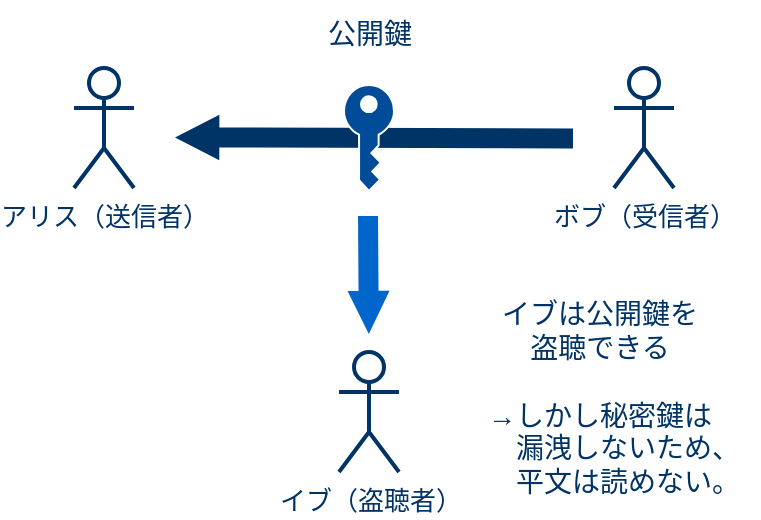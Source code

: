 <mxfile version="13.1.3">
    <diagram id="6hGFLwfOUW9BJ-s0fimq" name="Page-1">
        <mxGraphModel dx="657" dy="1000" grid="1" gridSize="10" guides="1" tooltips="1" connect="1" arrows="1" fold="1" page="1" pageScale="1" pageWidth="1169" pageHeight="827" math="0" shadow="0">
            <root>
                <mxCell id="0"/>
                <mxCell id="1" parent="0"/>
                <mxCell id="2" value="&lt;font color=&quot;#003366&quot; style=&quot;font-size: 13px&quot;&gt;アリス（送信者）&lt;/font&gt;" style="shape=umlActor;verticalLabelPosition=bottom;labelBackgroundColor=#ffffff;verticalAlign=top;html=1;outlineConnect=0;strokeColor=#003366;strokeWidth=2;" parent="1" vertex="1">
                    <mxGeometry x="160" y="280" width="30" height="60" as="geometry"/>
                </mxCell>
                <mxCell id="3" value="&lt;font color=&quot;#003366&quot; style=&quot;font-size: 13px&quot;&gt;ボブ（受信者）&lt;/font&gt;" style="shape=umlActor;verticalLabelPosition=bottom;labelBackgroundColor=#ffffff;verticalAlign=top;html=1;outlineConnect=0;strokeColor=#003366;strokeWidth=2;" parent="1" vertex="1">
                    <mxGeometry x="430" y="280" width="30" height="60" as="geometry"/>
                </mxCell>
                <mxCell id="4" value="&lt;font color=&quot;#003366&quot; style=&quot;font-size: 13px&quot;&gt;イブ（盗聴者）&lt;/font&gt;" style="shape=umlActor;verticalLabelPosition=bottom;labelBackgroundColor=#ffffff;verticalAlign=top;html=1;outlineConnect=0;strokeColor=#003366;strokeWidth=2;" parent="1" vertex="1">
                    <mxGeometry x="292.5" y="422" width="30" height="60" as="geometry"/>
                </mxCell>
                <mxCell id="11" value="" style="shape=flexArrow;endArrow=classic;html=1;endWidth=11.667;endSize=7.058;fillColor=#003366;strokeColor=none;" parent="1" edge="1">
                    <mxGeometry width="50" height="50" relative="1" as="geometry">
                        <mxPoint x="410" y="315.21" as="sourcePoint"/>
                        <mxPoint x="210" y="314.71" as="targetPoint"/>
                    </mxGeometry>
                </mxCell>
                <mxCell id="21" value="" style="shape=flexArrow;endArrow=classic;html=1;endWidth=10;endSize=6.85;fillColor=#0066CC;strokeColor=none;" parent="1" edge="1">
                    <mxGeometry width="50" height="50" relative="1" as="geometry">
                        <mxPoint x="307" y="353.5" as="sourcePoint"/>
                        <mxPoint x="307.42" y="413.5" as="targetPoint"/>
                    </mxGeometry>
                </mxCell>
                <mxCell id="56" value="&lt;font color=&quot;#003366&quot;&gt;&lt;span style=&quot;font-size: 14px&quot;&gt;公開鍵&lt;/span&gt;&lt;/font&gt;" style="text;html=1;strokeColor=none;fillColor=none;align=center;verticalAlign=middle;whiteSpace=wrap;rounded=0;dashed=1;" parent="1" vertex="1">
                    <mxGeometry x="272.5" y="246" width="70" height="34" as="geometry"/>
                </mxCell>
                <mxCell id="68" value="&lt;span style=&quot;font-size: 14px&quot;&gt;&lt;font color=&quot;#003366&quot;&gt;イブは公開鍵を&lt;br&gt;盗聴できる&lt;br&gt;&lt;br&gt;→しかし秘密鍵は&lt;br&gt;　　漏洩しないため、&lt;br&gt;　　平文は読めない。&lt;/font&gt;&lt;br&gt;&lt;/span&gt;" style="text;html=1;strokeColor=none;fillColor=none;align=center;verticalAlign=middle;whiteSpace=wrap;rounded=0;" parent="1" vertex="1">
                    <mxGeometry x="342.5" y="390" width="160" height="110" as="geometry"/>
                </mxCell>
                <mxCell id="64" value="" style="pointerEvents=1;shadow=0;dashed=0;html=1;strokeColor=#FFFFFF;fillColor=#004C99;labelPosition=center;verticalLabelPosition=bottom;verticalAlign=top;outlineConnect=0;align=center;shape=mxgraph.office.security.key_permissions;strokeWidth=1;" parent="1" vertex="1">
                    <mxGeometry x="295" y="288.5" width="25" height="53" as="geometry"/>
                </mxCell>
            </root>
        </mxGraphModel>
    </diagram>
</mxfile>